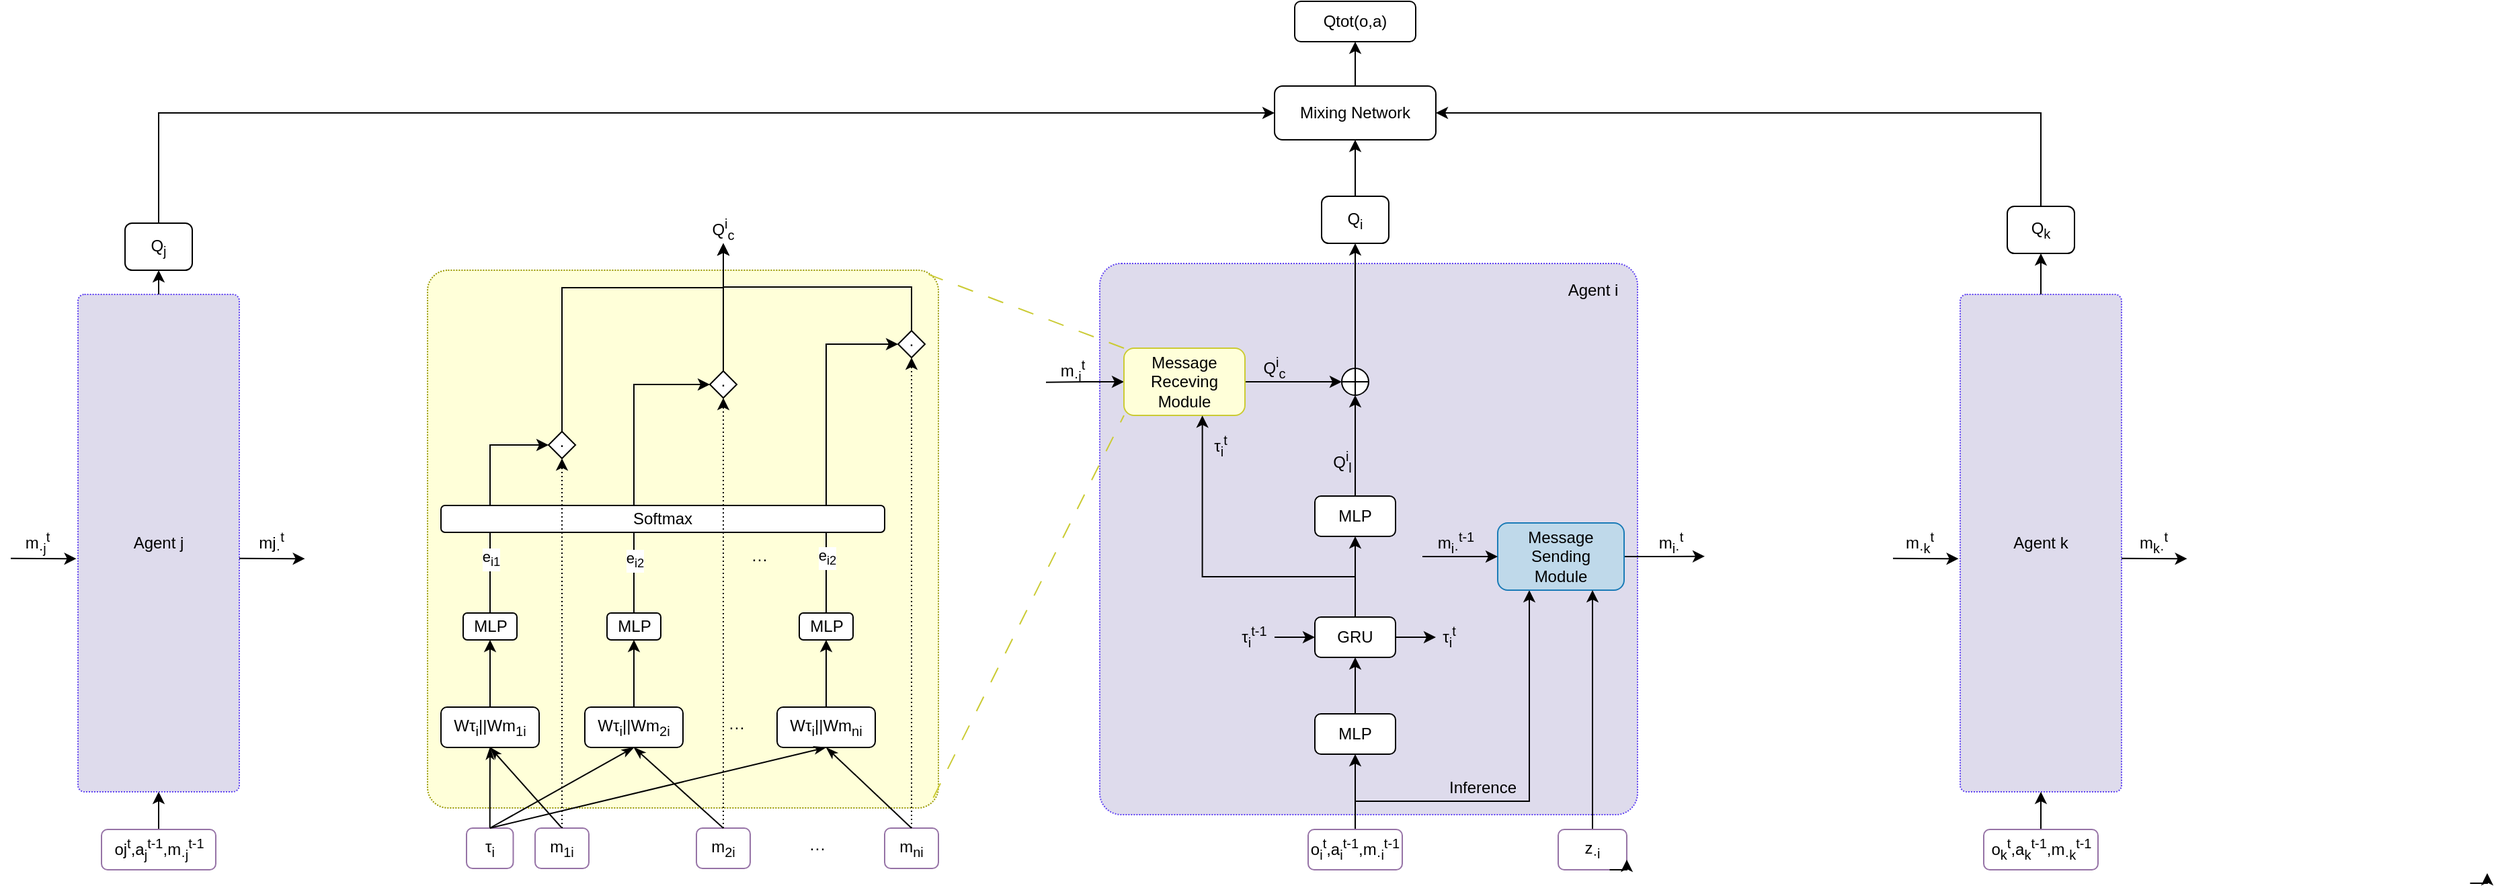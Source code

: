 <mxfile version="24.8.0">
  <diagram name="第 1 页" id="IS1YIhIyGcCp1zh6kRXE">
    <mxGraphModel dx="1442" dy="1559" grid="1" gridSize="10" guides="1" tooltips="1" connect="1" arrows="1" fold="1" page="1" pageScale="1" pageWidth="827" pageHeight="1169" math="0" shadow="0">
      <root>
        <mxCell id="0" />
        <mxCell id="1" parent="0" />
        <mxCell id="eI0VBQEDJUcGqaeWiOvq-114" value="" style="rounded=1;whiteSpace=wrap;html=1;strokeColor=#5e40f2;align=center;verticalAlign=middle;fontFamily=Helvetica;fontSize=12;resizable=1;fillColor=#dedbec;shadow=0;glass=0;arcSize=4;dashed=1;dashPattern=1 1;" vertex="1" parent="1">
          <mxGeometry x="40" y="140" width="400" height="410" as="geometry" />
        </mxCell>
        <mxCell id="eI0VBQEDJUcGqaeWiOvq-105" value="" style="rounded=1;whiteSpace=wrap;html=1;strokeColor=#999900;align=center;verticalAlign=middle;fontFamily=Helvetica;fontSize=12;resizable=1;fillColor=#ffffd9;shadow=0;glass=0;arcSize=4;dashed=1;dashPattern=1 1;" vertex="1" parent="1">
          <mxGeometry x="-460" y="145" width="380" height="400" as="geometry" />
        </mxCell>
        <mxCell id="eI0VBQEDJUcGqaeWiOvq-95" value="" style="endArrow=classic;html=1;rounded=0;exitX=0.5;exitY=0;exitDx=0;exitDy=0;entryX=0;entryY=0.5;entryDx=0;entryDy=0;edgeStyle=orthogonalEdgeStyle;" edge="1" parent="1" source="eI0VBQEDJUcGqaeWiOvq-76" target="eI0VBQEDJUcGqaeWiOvq-89">
          <mxGeometry relative="1" as="geometry">
            <mxPoint x="-200.03" y="350" as="sourcePoint" />
            <mxPoint x="-144.03" y="180" as="targetPoint" />
          </mxGeometry>
        </mxCell>
        <mxCell id="eI0VBQEDJUcGqaeWiOvq-96" value="e&lt;sub&gt;i2&lt;/sub&gt;" style="edgeLabel;resizable=0;html=1;;align=center;verticalAlign=middle;" connectable="0" vertex="1" parent="eI0VBQEDJUcGqaeWiOvq-95">
          <mxGeometry relative="1" as="geometry">
            <mxPoint y="86" as="offset" />
          </mxGeometry>
        </mxCell>
        <mxCell id="eI0VBQEDJUcGqaeWiOvq-91" value="" style="endArrow=classic;html=1;rounded=0;exitX=0.5;exitY=0;exitDx=0;exitDy=0;entryX=0;entryY=0.5;entryDx=0;entryDy=0;edgeStyle=orthogonalEdgeStyle;" edge="1" parent="1" source="eI0VBQEDJUcGqaeWiOvq-75" target="eI0VBQEDJUcGqaeWiOvq-90">
          <mxGeometry relative="1" as="geometry">
            <mxPoint x="-330.03" y="279.47" as="sourcePoint" />
            <mxPoint x="-287.03" y="154.47" as="targetPoint" />
          </mxGeometry>
        </mxCell>
        <mxCell id="eI0VBQEDJUcGqaeWiOvq-92" value="e&lt;sub&gt;i2&lt;/sub&gt;" style="edgeLabel;resizable=0;html=1;;align=center;verticalAlign=middle;" connectable="0" vertex="1" parent="eI0VBQEDJUcGqaeWiOvq-91">
          <mxGeometry relative="1" as="geometry">
            <mxPoint y="74" as="offset" />
          </mxGeometry>
        </mxCell>
        <mxCell id="eI0VBQEDJUcGqaeWiOvq-8" style="edgeStyle=orthogonalEdgeStyle;rounded=0;orthogonalLoop=1;jettySize=auto;html=1;exitX=0.5;exitY=0;exitDx=0;exitDy=0;entryX=0.5;entryY=1;entryDx=0;entryDy=0;" edge="1" parent="1" source="eI0VBQEDJUcGqaeWiOvq-1" target="eI0VBQEDJUcGqaeWiOvq-4">
          <mxGeometry relative="1" as="geometry" />
        </mxCell>
        <mxCell id="eI0VBQEDJUcGqaeWiOvq-1" value="MLP" style="rounded=1;whiteSpace=wrap;html=1;" vertex="1" parent="1">
          <mxGeometry x="200" y="475" width="60" height="30" as="geometry" />
        </mxCell>
        <mxCell id="eI0VBQEDJUcGqaeWiOvq-9" style="edgeStyle=orthogonalEdgeStyle;rounded=0;orthogonalLoop=1;jettySize=auto;html=1;exitX=0.5;exitY=0;exitDx=0;exitDy=0;entryX=0.5;entryY=1;entryDx=0;entryDy=0;" edge="1" parent="1" source="eI0VBQEDJUcGqaeWiOvq-4" target="eI0VBQEDJUcGqaeWiOvq-19">
          <mxGeometry relative="1" as="geometry">
            <mxPoint x="230" y="363" as="targetPoint" />
          </mxGeometry>
        </mxCell>
        <mxCell id="eI0VBQEDJUcGqaeWiOvq-4" value="GRU" style="rounded=1;whiteSpace=wrap;html=1;" vertex="1" parent="1">
          <mxGeometry x="200" y="403" width="60" height="30" as="geometry" />
        </mxCell>
        <mxCell id="eI0VBQEDJUcGqaeWiOvq-7" value="" style="endArrow=classic;html=1;rounded=0;entryX=0.5;entryY=1;entryDx=0;entryDy=0;" edge="1" parent="1" source="eI0VBQEDJUcGqaeWiOvq-6" target="eI0VBQEDJUcGqaeWiOvq-1">
          <mxGeometry width="50" height="50" relative="1" as="geometry">
            <mxPoint x="230" y="600" as="sourcePoint" />
            <mxPoint x="280" y="550" as="targetPoint" />
            <Array as="points">
              <mxPoint x="230" y="540" />
            </Array>
          </mxGeometry>
        </mxCell>
        <mxCell id="eI0VBQEDJUcGqaeWiOvq-122" style="edgeStyle=orthogonalEdgeStyle;rounded=0;orthogonalLoop=1;jettySize=auto;html=1;exitX=0.5;exitY=0;exitDx=0;exitDy=0;entryX=0.25;entryY=1;entryDx=0;entryDy=0;fontFamily=Helvetica;fontSize=12;fontColor=default;resizable=1;" edge="1" parent="1" source="eI0VBQEDJUcGqaeWiOvq-6" target="eI0VBQEDJUcGqaeWiOvq-31">
          <mxGeometry relative="1" as="geometry">
            <Array as="points">
              <mxPoint x="230" y="540" />
              <mxPoint x="360" y="540" />
            </Array>
          </mxGeometry>
        </mxCell>
        <mxCell id="eI0VBQEDJUcGqaeWiOvq-6" value="o&lt;sub&gt;i&lt;/sub&gt;&lt;sup&gt;t&lt;/sup&gt;,a&lt;sub&gt;i&lt;/sub&gt;&lt;sup&gt;t-1&lt;/sup&gt;,m&lt;sub&gt;·i&lt;/sub&gt;&lt;sup&gt;t-1&lt;/sup&gt;" style="text;html=1;align=center;verticalAlign=middle;whiteSpace=wrap;rounded=1;fillColor=none;strokeColor=#9673a6;" vertex="1" parent="1">
          <mxGeometry x="195" y="561" width="70" height="30" as="geometry" />
        </mxCell>
        <mxCell id="eI0VBQEDJUcGqaeWiOvq-115" style="edgeStyle=orthogonalEdgeStyle;rounded=0;orthogonalLoop=1;jettySize=auto;html=1;exitX=0.5;exitY=0;exitDx=0;exitDy=0;entryX=0.5;entryY=1;entryDx=0;entryDy=0;fontFamily=Helvetica;fontSize=12;fontColor=default;resizable=1;" edge="1" parent="1" source="eI0VBQEDJUcGqaeWiOvq-19" target="eI0VBQEDJUcGqaeWiOvq-40">
          <mxGeometry relative="1" as="geometry" />
        </mxCell>
        <mxCell id="eI0VBQEDJUcGqaeWiOvq-19" value="MLP" style="rounded=1;whiteSpace=wrap;html=1;" vertex="1" parent="1">
          <mxGeometry x="200" y="313" width="60" height="30" as="geometry" />
        </mxCell>
        <mxCell id="eI0VBQEDJUcGqaeWiOvq-26" style="edgeStyle=orthogonalEdgeStyle;rounded=0;orthogonalLoop=1;jettySize=auto;html=1;exitX=0.5;exitY=0;exitDx=0;exitDy=0;" edge="1" parent="1" source="eI0VBQEDJUcGqaeWiOvq-23" target="eI0VBQEDJUcGqaeWiOvq-25">
          <mxGeometry relative="1" as="geometry" />
        </mxCell>
        <mxCell id="eI0VBQEDJUcGqaeWiOvq-23" value="Mixing Network" style="rounded=1;whiteSpace=wrap;html=1;" vertex="1" parent="1">
          <mxGeometry x="170" y="8" width="120" height="40" as="geometry" />
        </mxCell>
        <mxCell id="eI0VBQEDJUcGqaeWiOvq-25" value="Qtot(o,a)" style="rounded=1;whiteSpace=wrap;html=1;" vertex="1" parent="1">
          <mxGeometry x="185" y="-55" width="90" height="30" as="geometry" />
        </mxCell>
        <mxCell id="eI0VBQEDJUcGqaeWiOvq-27" value="" style="endArrow=classic;html=1;rounded=0;entryX=0;entryY=0.5;entryDx=0;entryDy=0;exitX=1;exitY=0.5;exitDx=0;exitDy=0;" edge="1" parent="1" source="eI0VBQEDJUcGqaeWiOvq-29" target="eI0VBQEDJUcGqaeWiOvq-4">
          <mxGeometry width="50" height="50" relative="1" as="geometry">
            <mxPoint x="140" y="417.71" as="sourcePoint" />
            <mxPoint x="200" y="418" as="targetPoint" />
          </mxGeometry>
        </mxCell>
        <mxCell id="eI0VBQEDJUcGqaeWiOvq-28" value="" style="endArrow=classic;html=1;rounded=0;exitX=1;exitY=0.5;exitDx=0;exitDy=0;entryX=0;entryY=0.5;entryDx=0;entryDy=0;" edge="1" parent="1" source="eI0VBQEDJUcGqaeWiOvq-4" target="eI0VBQEDJUcGqaeWiOvq-100">
          <mxGeometry width="50" height="50" relative="1" as="geometry">
            <mxPoint x="275" y="417.71" as="sourcePoint" />
            <mxPoint x="290" y="418" as="targetPoint" />
          </mxGeometry>
        </mxCell>
        <mxCell id="eI0VBQEDJUcGqaeWiOvq-29" value="τ&lt;sub&gt;i&lt;/sub&gt;&lt;sup&gt;t-1&lt;/sup&gt;" style="text;html=1;align=center;verticalAlign=middle;whiteSpace=wrap;rounded=0;" vertex="1" parent="1">
          <mxGeometry x="140" y="403" width="30" height="30" as="geometry" />
        </mxCell>
        <mxCell id="eI0VBQEDJUcGqaeWiOvq-63" style="edgeStyle=orthogonalEdgeStyle;rounded=0;orthogonalLoop=1;jettySize=auto;html=1;exitX=0.5;exitY=0;exitDx=0;exitDy=0;entryX=0.5;entryY=1;entryDx=0;entryDy=0;endArrow=classicThin;endFill=1;" edge="1" parent="1" source="eI0VBQEDJUcGqaeWiOvq-30" target="eI0VBQEDJUcGqaeWiOvq-57">
          <mxGeometry relative="1" as="geometry" />
        </mxCell>
        <mxCell id="eI0VBQEDJUcGqaeWiOvq-30" value="τ&lt;sub&gt;i&lt;/sub&gt;" style="text;html=1;align=center;verticalAlign=middle;whiteSpace=wrap;rounded=1;fillColor=none;strokeColor=#9673a6;" vertex="1" parent="1">
          <mxGeometry x="-431" y="560" width="34.75" height="30" as="geometry" />
        </mxCell>
        <mxCell id="eI0VBQEDJUcGqaeWiOvq-127" style="edgeStyle=orthogonalEdgeStyle;rounded=0;orthogonalLoop=1;jettySize=auto;html=1;exitX=1;exitY=0.5;exitDx=0;exitDy=0;fontFamily=Helvetica;fontSize=12;fontColor=default;resizable=1;" edge="1" parent="1" source="eI0VBQEDJUcGqaeWiOvq-31">
          <mxGeometry relative="1" as="geometry">
            <mxPoint x="490" y="357.857" as="targetPoint" />
          </mxGeometry>
        </mxCell>
        <mxCell id="eI0VBQEDJUcGqaeWiOvq-31" value="Message&lt;br&gt;Sending&lt;br&gt;Module" style="rounded=1;whiteSpace=wrap;html=1;fillColor=#bfd9ea;strokeColor=#1a7bb7;" vertex="1" parent="1">
          <mxGeometry x="336" y="333" width="94" height="50" as="geometry" />
        </mxCell>
        <mxCell id="eI0VBQEDJUcGqaeWiOvq-37" style="edgeStyle=orthogonalEdgeStyle;rounded=0;orthogonalLoop=1;jettySize=auto;html=1;exitX=1;exitY=0.5;exitDx=0;exitDy=0;entryX=0;entryY=0.5;entryDx=0;entryDy=0;" edge="1" parent="1" source="eI0VBQEDJUcGqaeWiOvq-36" target="eI0VBQEDJUcGqaeWiOvq-40">
          <mxGeometry relative="1" as="geometry">
            <mxPoint x="185.0" y="263" as="targetPoint" />
          </mxGeometry>
        </mxCell>
        <mxCell id="eI0VBQEDJUcGqaeWiOvq-112" style="rounded=0;orthogonalLoop=1;jettySize=auto;html=1;exitX=0;exitY=0;exitDx=0;exitDy=0;fontFamily=Helvetica;fontSize=12;fontColor=default;resizable=1;endArrow=none;endFill=0;strokeColor=#cbcb34;dashed=1;dashPattern=12 12;entryX=0.981;entryY=0.008;entryDx=0;entryDy=0;entryPerimeter=0;" edge="1" parent="1" source="eI0VBQEDJUcGqaeWiOvq-36" target="eI0VBQEDJUcGqaeWiOvq-105">
          <mxGeometry relative="1" as="geometry">
            <mxPoint x="-100" y="100" as="targetPoint" />
          </mxGeometry>
        </mxCell>
        <mxCell id="eI0VBQEDJUcGqaeWiOvq-128" style="edgeStyle=orthogonalEdgeStyle;rounded=0;orthogonalLoop=1;jettySize=auto;html=1;exitX=0;exitY=0.5;exitDx=0;exitDy=0;fontFamily=Helvetica;fontSize=12;fontColor=default;resizable=1;endArrow=none;endFill=0;startArrow=classic;startFill=1;" edge="1" parent="1" source="eI0VBQEDJUcGqaeWiOvq-36">
          <mxGeometry relative="1" as="geometry">
            <mxPoint y="228.333" as="targetPoint" />
          </mxGeometry>
        </mxCell>
        <mxCell id="eI0VBQEDJUcGqaeWiOvq-36" value="Message&lt;br&gt;Receving&lt;br&gt;Module" style="rounded=1;whiteSpace=wrap;html=1;fillColor=#ffffd9;strokeColor=#cbcb34;" vertex="1" parent="1">
          <mxGeometry x="58" y="203" width="90" height="50" as="geometry" />
        </mxCell>
        <mxCell id="eI0VBQEDJUcGqaeWiOvq-38" value="Q&lt;sup&gt;i&lt;/sup&gt;&lt;sub&gt;c&lt;/sub&gt;" style="text;html=1;align=center;verticalAlign=middle;whiteSpace=wrap;rounded=0;" vertex="1" parent="1">
          <mxGeometry x="140" y="203" width="60" height="30" as="geometry" />
        </mxCell>
        <mxCell id="eI0VBQEDJUcGqaeWiOvq-39" value="τ&lt;sub&gt;i&lt;/sub&gt;&lt;sup&gt;t&lt;/sup&gt;" style="text;html=1;align=center;verticalAlign=middle;whiteSpace=wrap;rounded=0;" vertex="1" parent="1">
          <mxGeometry x="120" y="263" width="20" height="25" as="geometry" />
        </mxCell>
        <mxCell id="eI0VBQEDJUcGqaeWiOvq-186" style="edgeStyle=orthogonalEdgeStyle;rounded=0;orthogonalLoop=1;jettySize=auto;html=1;exitX=0.5;exitY=0;exitDx=0;exitDy=0;entryX=0.5;entryY=1;entryDx=0;entryDy=0;fontFamily=Helvetica;fontSize=12;fontColor=default;resizable=1;" edge="1" parent="1" source="eI0VBQEDJUcGqaeWiOvq-40" target="eI0VBQEDJUcGqaeWiOvq-185">
          <mxGeometry relative="1" as="geometry" />
        </mxCell>
        <mxCell id="eI0VBQEDJUcGqaeWiOvq-40" value="" style="shape=orEllipse;perimeter=ellipsePerimeter;whiteSpace=wrap;html=1;backgroundOutline=1;" vertex="1" parent="1">
          <mxGeometry x="220" y="218" width="20" height="20" as="geometry" />
        </mxCell>
        <mxCell id="eI0VBQEDJUcGqaeWiOvq-41" value="Q&lt;sup&gt;i&lt;/sup&gt;&lt;sub&gt;l&lt;/sub&gt;" style="text;html=1;align=center;verticalAlign=middle;whiteSpace=wrap;rounded=0;" vertex="1" parent="1">
          <mxGeometry x="207.5" y="273" width="25" height="30" as="geometry" />
        </mxCell>
        <mxCell id="eI0VBQEDJUcGqaeWiOvq-123" style="edgeStyle=orthogonalEdgeStyle;rounded=0;orthogonalLoop=1;jettySize=auto;html=1;exitX=0.5;exitY=0;exitDx=0;exitDy=0;entryX=0.75;entryY=1;entryDx=0;entryDy=0;fontFamily=Helvetica;fontSize=12;fontColor=default;resizable=1;" edge="1" parent="1" source="eI0VBQEDJUcGqaeWiOvq-46" target="eI0VBQEDJUcGqaeWiOvq-31">
          <mxGeometry relative="1" as="geometry" />
        </mxCell>
        <mxCell id="eI0VBQEDJUcGqaeWiOvq-46" value="z&lt;sub&gt;·i&lt;/sub&gt;" style="text;html=1;align=center;verticalAlign=middle;whiteSpace=wrap;rounded=1;fillColor=none;strokeColor=#9673a6;" vertex="1" parent="1">
          <mxGeometry x="381" y="561" width="51" height="30" as="geometry" />
        </mxCell>
        <mxCell id="eI0VBQEDJUcGqaeWiOvq-48" value="m&lt;sub&gt;i·&lt;/sub&gt;&lt;sup&gt;t&lt;/sup&gt;" style="text;html=1;align=center;verticalAlign=middle;whiteSpace=wrap;rounded=0;" vertex="1" parent="1">
          <mxGeometry x="450" y="333" width="30" height="30" as="geometry" />
        </mxCell>
        <mxCell id="eI0VBQEDJUcGqaeWiOvq-49" value="Inference" style="text;html=1;align=center;verticalAlign=middle;whiteSpace=wrap;rounded=0;" vertex="1" parent="1">
          <mxGeometry x="300" y="520" width="50" height="20" as="geometry" />
        </mxCell>
        <mxCell id="eI0VBQEDJUcGqaeWiOvq-52" value="m&lt;sub&gt;·i&lt;/sub&gt;&lt;sup&gt;t&lt;/sup&gt;" style="text;html=1;align=center;verticalAlign=middle;whiteSpace=wrap;rounded=0;" vertex="1" parent="1">
          <mxGeometry y="210" width="40" height="20" as="geometry" />
        </mxCell>
        <mxCell id="eI0VBQEDJUcGqaeWiOvq-77" style="edgeStyle=orthogonalEdgeStyle;rounded=0;orthogonalLoop=1;jettySize=auto;html=1;exitX=0.5;exitY=0;exitDx=0;exitDy=0;entryX=0.5;entryY=1;entryDx=0;entryDy=0;" edge="1" parent="1" source="eI0VBQEDJUcGqaeWiOvq-57" target="eI0VBQEDJUcGqaeWiOvq-74">
          <mxGeometry relative="1" as="geometry" />
        </mxCell>
        <mxCell id="eI0VBQEDJUcGqaeWiOvq-57" value="Wτ&lt;sub&gt;i&lt;/sub&gt;||Wm&lt;sub&gt;1i&lt;/sub&gt;" style="rounded=1;whiteSpace=wrap;html=1;" vertex="1" parent="1">
          <mxGeometry x="-450" y="470" width="73" height="30" as="geometry" />
        </mxCell>
        <mxCell id="eI0VBQEDJUcGqaeWiOvq-78" style="edgeStyle=orthogonalEdgeStyle;rounded=0;orthogonalLoop=1;jettySize=auto;html=1;exitX=0.5;exitY=0;exitDx=0;exitDy=0;entryX=0.5;entryY=1;entryDx=0;entryDy=0;" edge="1" parent="1" source="eI0VBQEDJUcGqaeWiOvq-58" target="eI0VBQEDJUcGqaeWiOvq-75">
          <mxGeometry relative="1" as="geometry" />
        </mxCell>
        <mxCell id="eI0VBQEDJUcGqaeWiOvq-58" value="Wτ&lt;sub&gt;i&lt;/sub&gt;||Wm&lt;sub&gt;2i&lt;/sub&gt;" style="rounded=1;whiteSpace=wrap;html=1;" vertex="1" parent="1">
          <mxGeometry x="-343" y="470" width="73" height="30" as="geometry" />
        </mxCell>
        <mxCell id="eI0VBQEDJUcGqaeWiOvq-79" style="edgeStyle=orthogonalEdgeStyle;rounded=0;orthogonalLoop=1;jettySize=auto;html=1;exitX=0.5;exitY=0;exitDx=0;exitDy=0;entryX=0.5;entryY=1;entryDx=0;entryDy=0;" edge="1" parent="1" source="eI0VBQEDJUcGqaeWiOvq-59" target="eI0VBQEDJUcGqaeWiOvq-76">
          <mxGeometry relative="1" as="geometry" />
        </mxCell>
        <mxCell id="eI0VBQEDJUcGqaeWiOvq-59" value="Wτ&lt;sub&gt;i&lt;/sub&gt;||Wm&lt;sub&gt;ni&lt;/sub&gt;" style="rounded=1;whiteSpace=wrap;html=1;" vertex="1" parent="1">
          <mxGeometry x="-200" y="470" width="73" height="30" as="geometry" />
        </mxCell>
        <mxCell id="eI0VBQEDJUcGqaeWiOvq-60" value="···" style="text;html=1;align=center;verticalAlign=middle;whiteSpace=wrap;rounded=0;" vertex="1" parent="1">
          <mxGeometry x="-260" y="475" width="60" height="20" as="geometry" />
        </mxCell>
        <mxCell id="eI0VBQEDJUcGqaeWiOvq-64" style="rounded=0;orthogonalLoop=1;jettySize=auto;html=1;exitX=0.5;exitY=0;exitDx=0;exitDy=0;entryX=0.5;entryY=1;entryDx=0;entryDy=0;endArrow=classicThin;endFill=1;" edge="1" parent="1" source="eI0VBQEDJUcGqaeWiOvq-61" target="eI0VBQEDJUcGqaeWiOvq-57">
          <mxGeometry relative="1" as="geometry" />
        </mxCell>
        <mxCell id="eI0VBQEDJUcGqaeWiOvq-61" value="m&lt;sub&gt;1i&lt;/sub&gt;" style="text;html=1;align=center;verticalAlign=middle;whiteSpace=wrap;rounded=1;fillColor=none;strokeColor=#9673a6;" vertex="1" parent="1">
          <mxGeometry x="-380" y="560" width="40" height="30" as="geometry" />
        </mxCell>
        <mxCell id="eI0VBQEDJUcGqaeWiOvq-65" value="m&lt;sub&gt;2i&lt;/sub&gt;" style="text;html=1;align=center;verticalAlign=middle;whiteSpace=wrap;rounded=1;fillColor=none;strokeColor=#9673a6;" vertex="1" parent="1">
          <mxGeometry x="-260" y="560" width="40" height="30" as="geometry" />
        </mxCell>
        <mxCell id="eI0VBQEDJUcGqaeWiOvq-66" value="···" style="text;html=1;align=center;verticalAlign=middle;whiteSpace=wrap;rounded=0;fillColor=none;strokeColor=none;" vertex="1" parent="1">
          <mxGeometry x="-200" y="565" width="60" height="20" as="geometry" />
        </mxCell>
        <mxCell id="eI0VBQEDJUcGqaeWiOvq-99" style="edgeStyle=orthogonalEdgeStyle;rounded=0;orthogonalLoop=1;jettySize=auto;html=1;exitX=0.5;exitY=0;exitDx=0;exitDy=0;entryX=0.5;entryY=1;entryDx=0;entryDy=0;fontFamily=Helvetica;fontSize=12;fontColor=default;resizable=1;dashed=1;dashPattern=1 2;" edge="1" parent="1" source="eI0VBQEDJUcGqaeWiOvq-67" target="eI0VBQEDJUcGqaeWiOvq-89">
          <mxGeometry relative="1" as="geometry" />
        </mxCell>
        <mxCell id="eI0VBQEDJUcGqaeWiOvq-67" value="m&lt;sub&gt;ni&lt;/sub&gt;" style="text;html=1;align=center;verticalAlign=middle;whiteSpace=wrap;rounded=1;fillColor=none;strokeColor=#9673a6;" vertex="1" parent="1">
          <mxGeometry x="-120" y="560" width="40" height="30" as="geometry" />
        </mxCell>
        <mxCell id="eI0VBQEDJUcGqaeWiOvq-70" style="rounded=0;orthogonalLoop=1;jettySize=auto;html=1;exitX=0.5;exitY=0;exitDx=0;exitDy=0;entryX=0.5;entryY=1;entryDx=0;entryDy=0;endArrow=classicThin;endFill=1;" edge="1" parent="1" source="eI0VBQEDJUcGqaeWiOvq-30" target="eI0VBQEDJUcGqaeWiOvq-58">
          <mxGeometry relative="1" as="geometry">
            <mxPoint x="-330" y="555" as="sourcePoint" />
            <mxPoint x="-330" y="520" as="targetPoint" />
          </mxGeometry>
        </mxCell>
        <mxCell id="eI0VBQEDJUcGqaeWiOvq-71" style="rounded=0;orthogonalLoop=1;jettySize=auto;html=1;exitX=0.5;exitY=0;exitDx=0;exitDy=0;entryX=0.5;entryY=1;entryDx=0;entryDy=0;endArrow=classicThin;endFill=1;" edge="1" parent="1" source="eI0VBQEDJUcGqaeWiOvq-30" target="eI0VBQEDJUcGqaeWiOvq-59">
          <mxGeometry relative="1" as="geometry">
            <mxPoint x="-403" y="545" as="sourcePoint" />
            <mxPoint x="-296" y="510" as="targetPoint" />
          </mxGeometry>
        </mxCell>
        <mxCell id="eI0VBQEDJUcGqaeWiOvq-72" style="rounded=0;orthogonalLoop=1;jettySize=auto;html=1;entryX=0.5;entryY=1;entryDx=0;entryDy=0;endArrow=classicThin;endFill=1;exitX=0.5;exitY=0;exitDx=0;exitDy=0;" edge="1" parent="1" source="eI0VBQEDJUcGqaeWiOvq-67" target="eI0VBQEDJUcGqaeWiOvq-59">
          <mxGeometry relative="1" as="geometry">
            <mxPoint x="-65" y="645" as="sourcePoint" />
            <mxPoint x="-318.5" y="555" as="targetPoint" />
          </mxGeometry>
        </mxCell>
        <mxCell id="eI0VBQEDJUcGqaeWiOvq-73" style="rounded=0;orthogonalLoop=1;jettySize=auto;html=1;exitX=0.5;exitY=0;exitDx=0;exitDy=0;entryX=0.5;entryY=1;entryDx=0;entryDy=0;endArrow=classicThin;endFill=1;" edge="1" parent="1" source="eI0VBQEDJUcGqaeWiOvq-65" target="eI0VBQEDJUcGqaeWiOvq-58">
          <mxGeometry relative="1" as="geometry">
            <mxPoint x="-257" y="580" as="sourcePoint" />
            <mxPoint x="-310" y="545" as="targetPoint" />
          </mxGeometry>
        </mxCell>
        <mxCell id="eI0VBQEDJUcGqaeWiOvq-74" value="MLP" style="rounded=1;whiteSpace=wrap;html=1;" vertex="1" parent="1">
          <mxGeometry x="-433.5" y="400" width="40" height="20" as="geometry" />
        </mxCell>
        <mxCell id="eI0VBQEDJUcGqaeWiOvq-75" value="MLP" style="rounded=1;whiteSpace=wrap;html=1;" vertex="1" parent="1">
          <mxGeometry x="-326.5" y="400" width="40" height="20" as="geometry" />
        </mxCell>
        <mxCell id="eI0VBQEDJUcGqaeWiOvq-76" value="MLP" style="rounded=1;whiteSpace=wrap;html=1;" vertex="1" parent="1">
          <mxGeometry x="-183.5" y="400" width="40" height="20" as="geometry" />
        </mxCell>
        <mxCell id="eI0VBQEDJUcGqaeWiOvq-83" value="" style="endArrow=classic;html=1;rounded=0;exitX=0.5;exitY=0;exitDx=0;exitDy=0;entryX=0;entryY=0.5;entryDx=0;entryDy=0;edgeStyle=orthogonalEdgeStyle;" edge="1" parent="1" source="eI0VBQEDJUcGqaeWiOvq-74" target="eI0VBQEDJUcGqaeWiOvq-87">
          <mxGeometry relative="1" as="geometry">
            <mxPoint x="-500" y="375.42" as="sourcePoint" />
            <mxPoint x="-459.8" y="250.0" as="targetPoint" />
          </mxGeometry>
        </mxCell>
        <mxCell id="eI0VBQEDJUcGqaeWiOvq-84" value="e&lt;sub&gt;i1&lt;/sub&gt;" style="edgeLabel;resizable=0;html=1;;align=center;verticalAlign=middle;" connectable="0" vertex="1" parent="eI0VBQEDJUcGqaeWiOvq-83">
          <mxGeometry relative="1" as="geometry">
            <mxPoint y="44" as="offset" />
          </mxGeometry>
        </mxCell>
        <mxCell id="eI0VBQEDJUcGqaeWiOvq-81" value="Softmax" style="rounded=1;whiteSpace=wrap;html=1;" vertex="1" parent="1">
          <mxGeometry x="-450" y="320" width="330" height="20" as="geometry" />
        </mxCell>
        <mxCell id="eI0VBQEDJUcGqaeWiOvq-108" style="edgeStyle=orthogonalEdgeStyle;rounded=0;orthogonalLoop=1;jettySize=auto;html=1;exitX=0.5;exitY=0;exitDx=0;exitDy=0;fontFamily=Helvetica;fontSize=12;fontColor=default;resizable=1;entryX=0.5;entryY=1;entryDx=0;entryDy=0;" edge="1" parent="1" target="eI0VBQEDJUcGqaeWiOvq-107">
          <mxGeometry relative="1" as="geometry">
            <mxPoint x="-360" y="268" as="sourcePoint" />
            <mxPoint x="-240" y="128" as="targetPoint" />
            <Array as="points">
              <mxPoint x="-360" y="158" />
              <mxPoint x="-240" y="158" />
            </Array>
          </mxGeometry>
        </mxCell>
        <mxCell id="eI0VBQEDJUcGqaeWiOvq-87" value="·" style="rhombus;whiteSpace=wrap;html=1;movable=1;resizable=1;rotatable=1;deletable=1;editable=1;locked=0;connectable=1;container=0;" vertex="1" parent="1">
          <mxGeometry x="-370" y="265" width="20" height="20" as="geometry">
            <mxRectangle x="-310" y="265" width="40" height="30" as="alternateBounds" />
          </mxGeometry>
        </mxCell>
        <mxCell id="eI0VBQEDJUcGqaeWiOvq-110" style="edgeStyle=orthogonalEdgeStyle;rounded=0;orthogonalLoop=1;jettySize=auto;html=1;exitX=0.5;exitY=0;exitDx=0;exitDy=0;entryX=0.5;entryY=1;entryDx=0;entryDy=0;fontFamily=Helvetica;fontSize=12;fontColor=default;resizable=1;" edge="1" parent="1" source="eI0VBQEDJUcGqaeWiOvq-89" target="eI0VBQEDJUcGqaeWiOvq-107">
          <mxGeometry relative="1" as="geometry" />
        </mxCell>
        <mxCell id="eI0VBQEDJUcGqaeWiOvq-89" value="·" style="rhombus;whiteSpace=wrap;html=1;movable=1;resizable=1;rotatable=1;deletable=1;editable=1;locked=0;connectable=1;container=0;" vertex="1" parent="1">
          <mxGeometry x="-110" y="190" width="20" height="20" as="geometry">
            <mxRectangle x="-310" y="265" width="40" height="30" as="alternateBounds" />
          </mxGeometry>
        </mxCell>
        <mxCell id="eI0VBQEDJUcGqaeWiOvq-109" style="edgeStyle=orthogonalEdgeStyle;rounded=0;orthogonalLoop=1;jettySize=auto;html=1;exitX=0.5;exitY=0;exitDx=0;exitDy=0;entryX=0.5;entryY=1;entryDx=0;entryDy=0;fontFamily=Helvetica;fontSize=12;fontColor=default;resizable=1;" edge="1" parent="1" source="eI0VBQEDJUcGqaeWiOvq-90" target="eI0VBQEDJUcGqaeWiOvq-107">
          <mxGeometry relative="1" as="geometry" />
        </mxCell>
        <mxCell id="eI0VBQEDJUcGqaeWiOvq-90" value="·" style="rhombus;whiteSpace=wrap;html=1;movable=1;resizable=1;rotatable=1;deletable=1;editable=1;locked=0;connectable=1;container=0;" vertex="1" parent="1">
          <mxGeometry x="-250" y="220" width="20" height="20" as="geometry">
            <mxRectangle x="-310" y="265" width="40" height="30" as="alternateBounds" />
          </mxGeometry>
        </mxCell>
        <mxCell id="eI0VBQEDJUcGqaeWiOvq-88" style="edgeStyle=orthogonalEdgeStyle;rounded=0;orthogonalLoop=1;jettySize=auto;html=1;exitX=0.5;exitY=0;exitDx=0;exitDy=0;entryX=0.5;entryY=1;entryDx=0;entryDy=0;fontFamily=Helvetica;fontSize=12;fontColor=default;resizable=1;dashed=1;dashPattern=1 2;" edge="1" parent="1" source="eI0VBQEDJUcGqaeWiOvq-61" target="eI0VBQEDJUcGqaeWiOvq-87">
          <mxGeometry relative="1" as="geometry" />
        </mxCell>
        <mxCell id="eI0VBQEDJUcGqaeWiOvq-93" style="edgeStyle=orthogonalEdgeStyle;rounded=0;orthogonalLoop=1;jettySize=auto;html=1;exitX=0.5;exitY=0;exitDx=0;exitDy=0;fontFamily=Helvetica;fontSize=12;fontColor=default;resizable=1;entryX=0.5;entryY=1;entryDx=0;entryDy=0;dashed=1;dashPattern=1 2;" edge="1" parent="1" source="eI0VBQEDJUcGqaeWiOvq-65" target="eI0VBQEDJUcGqaeWiOvq-90">
          <mxGeometry relative="1" as="geometry">
            <mxPoint x="-239.765" y="280" as="targetPoint" />
          </mxGeometry>
        </mxCell>
        <mxCell id="eI0VBQEDJUcGqaeWiOvq-97" value="···" style="text;html=1;align=center;verticalAlign=middle;whiteSpace=wrap;rounded=0;" vertex="1" parent="1">
          <mxGeometry x="-243.5" y="350" width="60" height="20" as="geometry" />
        </mxCell>
        <mxCell id="eI0VBQEDJUcGqaeWiOvq-100" value="τ&lt;sub&gt;i&lt;/sub&gt;&lt;sup&gt;t&lt;/sup&gt;" style="text;html=1;align=center;verticalAlign=middle;whiteSpace=wrap;rounded=0;" vertex="1" parent="1">
          <mxGeometry x="290" y="405.5" width="20" height="25" as="geometry" />
        </mxCell>
        <mxCell id="eI0VBQEDJUcGqaeWiOvq-107" value="Q&lt;sup&gt;i&lt;/sup&gt;&lt;sub&gt;c&lt;/sub&gt;" style="text;html=1;align=center;verticalAlign=middle;whiteSpace=wrap;rounded=0;" vertex="1" parent="1">
          <mxGeometry x="-261.75" y="105" width="43.5" height="20" as="geometry" />
        </mxCell>
        <mxCell id="eI0VBQEDJUcGqaeWiOvq-113" style="rounded=0;orthogonalLoop=1;jettySize=auto;html=1;fontFamily=Helvetica;fontSize=12;fontColor=default;resizable=1;endArrow=none;endFill=0;entryX=0;entryY=1;entryDx=0;entryDy=0;strokeColor=#cbcb34;dashed=1;dashPattern=12 12;exitX=0.99;exitY=0.981;exitDx=0;exitDy=0;exitPerimeter=0;" edge="1" parent="1" source="eI0VBQEDJUcGqaeWiOvq-105" target="eI0VBQEDJUcGqaeWiOvq-36">
          <mxGeometry relative="1" as="geometry">
            <mxPoint x="-100" y="480" as="sourcePoint" />
            <mxPoint x="-80" y="363.5" as="targetPoint" />
          </mxGeometry>
        </mxCell>
        <mxCell id="eI0VBQEDJUcGqaeWiOvq-118" style="edgeStyle=orthogonalEdgeStyle;rounded=0;orthogonalLoop=1;jettySize=auto;html=1;exitX=0.5;exitY=0;exitDx=0;exitDy=0;entryX=0.648;entryY=1.002;entryDx=0;entryDy=0;entryPerimeter=0;fontFamily=Helvetica;fontSize=12;fontColor=default;resizable=1;" edge="1" parent="1" source="eI0VBQEDJUcGqaeWiOvq-4" target="eI0VBQEDJUcGqaeWiOvq-36">
          <mxGeometry relative="1" as="geometry">
            <Array as="points">
              <mxPoint x="230" y="373" />
              <mxPoint x="116" y="373" />
            </Array>
          </mxGeometry>
        </mxCell>
        <mxCell id="eI0VBQEDJUcGqaeWiOvq-124" style="edgeStyle=orthogonalEdgeStyle;rounded=0;orthogonalLoop=1;jettySize=auto;html=1;exitX=0.75;exitY=1;exitDx=0;exitDy=0;entryX=1;entryY=0.75;entryDx=0;entryDy=0;fontFamily=Helvetica;fontSize=12;fontColor=default;resizable=1;" edge="1" parent="1" source="eI0VBQEDJUcGqaeWiOvq-46" target="eI0VBQEDJUcGqaeWiOvq-46">
          <mxGeometry relative="1" as="geometry" />
        </mxCell>
        <mxCell id="eI0VBQEDJUcGqaeWiOvq-130" value="" style="endArrow=classic;html=1;rounded=0;fontFamily=Helvetica;fontSize=12;fontColor=default;resizable=1;entryX=0;entryY=0.5;entryDx=0;entryDy=0;" edge="1" parent="1" target="eI0VBQEDJUcGqaeWiOvq-31">
          <mxGeometry width="50" height="50" relative="1" as="geometry">
            <mxPoint x="280" y="358" as="sourcePoint" />
            <mxPoint x="315" y="340" as="targetPoint" />
          </mxGeometry>
        </mxCell>
        <mxCell id="eI0VBQEDJUcGqaeWiOvq-131" value="m&lt;sub&gt;i·&lt;/sub&gt;&lt;sup&gt;t-1&lt;/sup&gt;" style="text;html=1;align=center;verticalAlign=middle;whiteSpace=wrap;rounded=0;" vertex="1" parent="1">
          <mxGeometry x="290" y="333" width="30" height="30" as="geometry" />
        </mxCell>
        <mxCell id="eI0VBQEDJUcGqaeWiOvq-189" style="edgeStyle=orthogonalEdgeStyle;rounded=0;orthogonalLoop=1;jettySize=auto;html=1;exitX=0.5;exitY=0;exitDx=0;exitDy=0;entryX=0.5;entryY=1;entryDx=0;entryDy=0;fontFamily=Helvetica;fontSize=12;fontColor=default;resizable=1;" edge="1" parent="1" source="eI0VBQEDJUcGqaeWiOvq-132" target="eI0VBQEDJUcGqaeWiOvq-188">
          <mxGeometry relative="1" as="geometry" />
        </mxCell>
        <mxCell id="eI0VBQEDJUcGqaeWiOvq-132" value="Agent k" style="rounded=1;whiteSpace=wrap;html=1;strokeColor=#5e40f2;align=center;verticalAlign=middle;fontFamily=Helvetica;fontSize=12;resizable=1;fillColor=#dedbec;shadow=0;glass=0;arcSize=4;dashed=1;dashPattern=1 1;" vertex="1" parent="1">
          <mxGeometry x="680" y="163" width="120" height="370" as="geometry" />
        </mxCell>
        <mxCell id="eI0VBQEDJUcGqaeWiOvq-173" style="edgeStyle=orthogonalEdgeStyle;rounded=0;orthogonalLoop=1;jettySize=auto;html=1;exitX=0.5;exitY=0;exitDx=0;exitDy=0;entryX=0.5;entryY=1;entryDx=0;entryDy=0;fontFamily=Helvetica;fontSize=12;fontColor=default;resizable=1;" edge="1" parent="1" source="eI0VBQEDJUcGqaeWiOvq-139" target="eI0VBQEDJUcGqaeWiOvq-132">
          <mxGeometry relative="1" as="geometry" />
        </mxCell>
        <mxCell id="eI0VBQEDJUcGqaeWiOvq-139" value="o&lt;sub&gt;k&lt;/sub&gt;&lt;sup&gt;t&lt;/sup&gt;,a&lt;sub&gt;k&lt;/sub&gt;&lt;sup&gt;t-1&lt;/sup&gt;,m&lt;sub&gt;·k&lt;/sub&gt;&lt;sup&gt;t-1&lt;/sup&gt;" style="text;html=1;align=center;verticalAlign=middle;whiteSpace=wrap;rounded=1;fillColor=none;strokeColor=#9673a6;" vertex="1" parent="1">
          <mxGeometry x="697.5" y="561" width="85" height="30" as="geometry" />
        </mxCell>
        <mxCell id="eI0VBQEDJUcGqaeWiOvq-157" value="m&lt;sub&gt;k·&lt;/sub&gt;&lt;sup&gt;t&lt;/sup&gt;" style="text;html=1;align=center;verticalAlign=middle;whiteSpace=wrap;rounded=0;" vertex="1" parent="1">
          <mxGeometry x="809.4" y="333" width="30" height="30" as="geometry" />
        </mxCell>
        <mxCell id="eI0VBQEDJUcGqaeWiOvq-159" value="m&lt;sub&gt;·k&lt;/sub&gt;&lt;sup&gt;t&lt;/sup&gt;" style="text;html=1;align=center;verticalAlign=middle;whiteSpace=wrap;rounded=0;" vertex="1" parent="1">
          <mxGeometry x="630" y="338" width="40" height="20" as="geometry" />
        </mxCell>
        <mxCell id="eI0VBQEDJUcGqaeWiOvq-162" style="edgeStyle=orthogonalEdgeStyle;rounded=0;orthogonalLoop=1;jettySize=auto;html=1;exitX=0.75;exitY=1;exitDx=0;exitDy=0;entryX=1;entryY=0.75;entryDx=0;entryDy=0;fontFamily=Helvetica;fontSize=12;fontColor=default;resizable=1;" edge="1" parent="1">
          <mxGeometry relative="1" as="geometry">
            <mxPoint x="1059.25" y="601" as="sourcePoint" />
            <mxPoint x="1072" y="593.5" as="targetPoint" />
          </mxGeometry>
        </mxCell>
        <mxCell id="eI0VBQEDJUcGqaeWiOvq-168" value="" style="endArrow=classic;html=1;rounded=0;fontFamily=Helvetica;fontSize=12;fontColor=default;resizable=1;entryX=-0.003;entryY=0.22;entryDx=0;entryDy=0;entryPerimeter=0;" edge="1" parent="1">
          <mxGeometry width="50" height="50" relative="1" as="geometry">
            <mxPoint x="630" y="359.41" as="sourcePoint" />
            <mxPoint x="678.8" y="359.61" as="targetPoint" />
          </mxGeometry>
        </mxCell>
        <mxCell id="eI0VBQEDJUcGqaeWiOvq-171" value="" style="endArrow=classic;html=1;rounded=0;fontFamily=Helvetica;fontSize=12;fontColor=default;resizable=1;entryX=-0.003;entryY=0.22;entryDx=0;entryDy=0;entryPerimeter=0;" edge="1" parent="1">
          <mxGeometry width="50" height="50" relative="1" as="geometry">
            <mxPoint x="800.0" y="359.41" as="sourcePoint" />
            <mxPoint x="848.8" y="359.61" as="targetPoint" />
          </mxGeometry>
        </mxCell>
        <mxCell id="eI0VBQEDJUcGqaeWiOvq-175" value="Agent i" style="text;html=1;align=center;verticalAlign=middle;whiteSpace=wrap;rounded=0;fontFamily=Helvetica;fontSize=12;fontColor=default;resizable=1;" vertex="1" parent="1">
          <mxGeometry x="376.5" y="145" width="60" height="30" as="geometry" />
        </mxCell>
        <mxCell id="eI0VBQEDJUcGqaeWiOvq-192" style="edgeStyle=orthogonalEdgeStyle;rounded=0;orthogonalLoop=1;jettySize=auto;html=1;exitX=0.5;exitY=0;exitDx=0;exitDy=0;entryX=0.5;entryY=1;entryDx=0;entryDy=0;fontFamily=Helvetica;fontSize=12;fontColor=default;resizable=1;" edge="1" parent="1" source="eI0VBQEDJUcGqaeWiOvq-178" target="eI0VBQEDJUcGqaeWiOvq-191">
          <mxGeometry relative="1" as="geometry" />
        </mxCell>
        <mxCell id="eI0VBQEDJUcGqaeWiOvq-178" value="Agent j" style="rounded=1;whiteSpace=wrap;html=1;strokeColor=#5e40f2;align=center;verticalAlign=middle;fontFamily=Helvetica;fontSize=12;resizable=1;fillColor=#dedbec;shadow=0;glass=0;arcSize=4;dashed=1;dashPattern=1 1;" vertex="1" parent="1">
          <mxGeometry x="-720" y="163" width="120" height="370" as="geometry" />
        </mxCell>
        <mxCell id="eI0VBQEDJUcGqaeWiOvq-179" style="edgeStyle=orthogonalEdgeStyle;rounded=0;orthogonalLoop=1;jettySize=auto;html=1;exitX=0.5;exitY=0;exitDx=0;exitDy=0;entryX=0.5;entryY=1;entryDx=0;entryDy=0;fontFamily=Helvetica;fontSize=12;fontColor=default;resizable=1;" edge="1" parent="1" source="eI0VBQEDJUcGqaeWiOvq-180" target="eI0VBQEDJUcGqaeWiOvq-178">
          <mxGeometry relative="1" as="geometry" />
        </mxCell>
        <mxCell id="eI0VBQEDJUcGqaeWiOvq-180" value="oj&lt;sup&gt;t&lt;/sup&gt;,a&lt;sub&gt;j&lt;/sub&gt;&lt;sup&gt;t-1&lt;/sup&gt;,m&lt;sub&gt;·j&lt;/sub&gt;&lt;sup&gt;t-1&lt;/sup&gt;" style="text;html=1;align=center;verticalAlign=middle;whiteSpace=wrap;rounded=1;fillColor=none;strokeColor=#9673a6;" vertex="1" parent="1">
          <mxGeometry x="-702.5" y="561" width="85" height="30" as="geometry" />
        </mxCell>
        <mxCell id="eI0VBQEDJUcGqaeWiOvq-181" value="mj&lt;sub&gt;·&lt;/sub&gt;&lt;sup&gt;t&lt;/sup&gt;" style="text;html=1;align=center;verticalAlign=middle;whiteSpace=wrap;rounded=0;" vertex="1" parent="1">
          <mxGeometry x="-590.6" y="333" width="30" height="30" as="geometry" />
        </mxCell>
        <mxCell id="eI0VBQEDJUcGqaeWiOvq-182" value="m&lt;sub&gt;·j&lt;/sub&gt;&lt;sup&gt;t&lt;/sup&gt;" style="text;html=1;align=center;verticalAlign=middle;whiteSpace=wrap;rounded=0;" vertex="1" parent="1">
          <mxGeometry x="-770" y="338" width="40" height="20" as="geometry" />
        </mxCell>
        <mxCell id="eI0VBQEDJUcGqaeWiOvq-183" value="" style="endArrow=classic;html=1;rounded=0;fontFamily=Helvetica;fontSize=12;fontColor=default;resizable=1;entryX=-0.003;entryY=0.22;entryDx=0;entryDy=0;entryPerimeter=0;" edge="1" parent="1">
          <mxGeometry width="50" height="50" relative="1" as="geometry">
            <mxPoint x="-770" y="359.41" as="sourcePoint" />
            <mxPoint x="-721.2" y="359.61" as="targetPoint" />
          </mxGeometry>
        </mxCell>
        <mxCell id="eI0VBQEDJUcGqaeWiOvq-184" value="" style="endArrow=classic;html=1;rounded=0;fontFamily=Helvetica;fontSize=12;fontColor=default;resizable=1;entryX=-0.003;entryY=0.22;entryDx=0;entryDy=0;entryPerimeter=0;" edge="1" parent="1">
          <mxGeometry width="50" height="50" relative="1" as="geometry">
            <mxPoint x="-600.0" y="359.41" as="sourcePoint" />
            <mxPoint x="-551.2" y="359.61" as="targetPoint" />
          </mxGeometry>
        </mxCell>
        <mxCell id="eI0VBQEDJUcGqaeWiOvq-187" style="edgeStyle=orthogonalEdgeStyle;rounded=0;orthogonalLoop=1;jettySize=auto;html=1;exitX=0.5;exitY=0;exitDx=0;exitDy=0;entryX=0.5;entryY=1;entryDx=0;entryDy=0;fontFamily=Helvetica;fontSize=12;fontColor=default;resizable=1;" edge="1" parent="1" source="eI0VBQEDJUcGqaeWiOvq-185" target="eI0VBQEDJUcGqaeWiOvq-23">
          <mxGeometry relative="1" as="geometry" />
        </mxCell>
        <mxCell id="eI0VBQEDJUcGqaeWiOvq-185" value="Q&lt;sub&gt;i&lt;/sub&gt;" style="rounded=1;whiteSpace=wrap;html=1;strokeColor=default;align=center;verticalAlign=middle;fontFamily=Helvetica;fontSize=12;fontColor=default;resizable=1;fillColor=default;" vertex="1" parent="1">
          <mxGeometry x="205" y="90" width="50" height="35" as="geometry" />
        </mxCell>
        <mxCell id="eI0VBQEDJUcGqaeWiOvq-190" style="edgeStyle=orthogonalEdgeStyle;rounded=0;orthogonalLoop=1;jettySize=auto;html=1;exitX=0.5;exitY=0;exitDx=0;exitDy=0;entryX=1;entryY=0.5;entryDx=0;entryDy=0;fontFamily=Helvetica;fontSize=12;fontColor=default;resizable=1;" edge="1" parent="1" source="eI0VBQEDJUcGqaeWiOvq-188" target="eI0VBQEDJUcGqaeWiOvq-23">
          <mxGeometry relative="1" as="geometry" />
        </mxCell>
        <mxCell id="eI0VBQEDJUcGqaeWiOvq-188" value="Q&lt;sub&gt;k&lt;/sub&gt;" style="rounded=1;whiteSpace=wrap;html=1;strokeColor=default;align=center;verticalAlign=middle;fontFamily=Helvetica;fontSize=12;fontColor=default;resizable=1;fillColor=default;" vertex="1" parent="1">
          <mxGeometry x="715" y="97.5" width="50" height="35" as="geometry" />
        </mxCell>
        <mxCell id="eI0VBQEDJUcGqaeWiOvq-193" style="edgeStyle=orthogonalEdgeStyle;rounded=0;orthogonalLoop=1;jettySize=auto;html=1;exitX=0.5;exitY=0;exitDx=0;exitDy=0;entryX=0;entryY=0.5;entryDx=0;entryDy=0;fontFamily=Helvetica;fontSize=12;fontColor=default;resizable=1;" edge="1" parent="1" source="eI0VBQEDJUcGqaeWiOvq-191" target="eI0VBQEDJUcGqaeWiOvq-23">
          <mxGeometry relative="1" as="geometry" />
        </mxCell>
        <mxCell id="eI0VBQEDJUcGqaeWiOvq-191" value="Q&lt;sub&gt;j&lt;/sub&gt;" style="rounded=1;whiteSpace=wrap;html=1;strokeColor=default;align=center;verticalAlign=middle;fontFamily=Helvetica;fontSize=12;fontColor=default;resizable=1;fillColor=default;" vertex="1" parent="1">
          <mxGeometry x="-685" y="110" width="50" height="35" as="geometry" />
        </mxCell>
      </root>
    </mxGraphModel>
  </diagram>
</mxfile>

